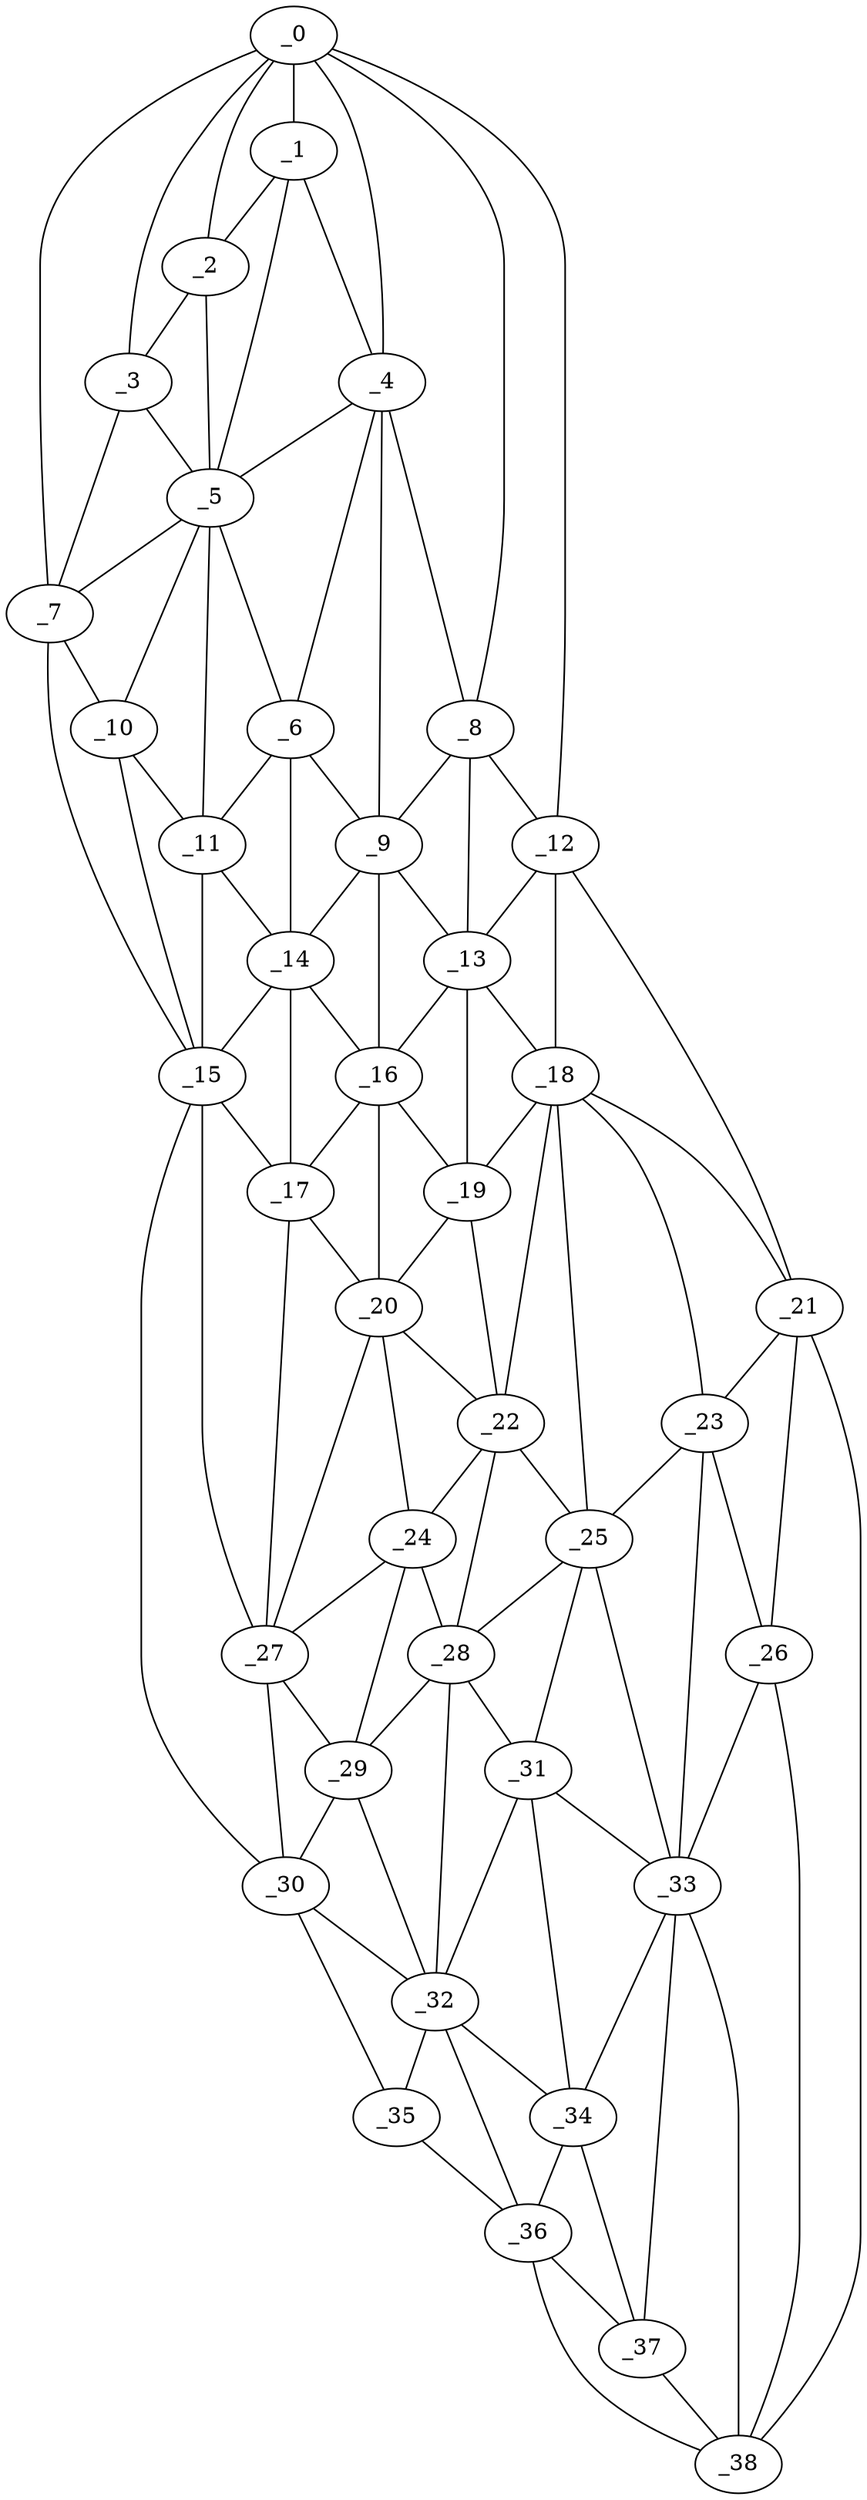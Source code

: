 graph "obj100__305.gxl" {
	_0	 [x=3,
		y=96];
	_1	 [x=17,
		y=87];
	_0 -- _1	 [valence=2];
	_2	 [x=17,
		y=93];
	_0 -- _2	 [valence=2];
	_3	 [x=21,
		y=99];
	_0 -- _3	 [valence=2];
	_4	 [x=25,
		y=76];
	_0 -- _4	 [valence=2];
	_7	 [x=37,
		y=102];
	_0 -- _7	 [valence=1];
	_8	 [x=39,
		y=49];
	_0 -- _8	 [valence=2];
	_12	 [x=49,
		y=30];
	_0 -- _12	 [valence=1];
	_1 -- _2	 [valence=1];
	_1 -- _4	 [valence=1];
	_5	 [x=28,
		y=94];
	_1 -- _5	 [valence=2];
	_2 -- _3	 [valence=1];
	_2 -- _5	 [valence=2];
	_3 -- _5	 [valence=2];
	_3 -- _7	 [valence=1];
	_4 -- _5	 [valence=2];
	_6	 [x=37,
		y=78];
	_4 -- _6	 [valence=2];
	_4 -- _8	 [valence=2];
	_9	 [x=41,
		y=61];
	_4 -- _9	 [valence=1];
	_5 -- _6	 [valence=2];
	_5 -- _7	 [valence=2];
	_10	 [x=41,
		y=97];
	_5 -- _10	 [valence=1];
	_11	 [x=43,
		y=84];
	_5 -- _11	 [valence=1];
	_6 -- _9	 [valence=2];
	_6 -- _11	 [valence=2];
	_14	 [x=52,
		y=84];
	_6 -- _14	 [valence=1];
	_7 -- _10	 [valence=2];
	_15	 [x=55,
		y=95];
	_7 -- _15	 [valence=1];
	_8 -- _9	 [valence=2];
	_8 -- _12	 [valence=2];
	_13	 [x=50,
		y=42];
	_8 -- _13	 [valence=1];
	_9 -- _13	 [valence=1];
	_9 -- _14	 [valence=2];
	_16	 [x=69,
		y=64];
	_9 -- _16	 [valence=2];
	_10 -- _11	 [valence=2];
	_10 -- _15	 [valence=1];
	_11 -- _14	 [valence=2];
	_11 -- _15	 [valence=2];
	_12 -- _13	 [valence=2];
	_18	 [x=72,
		y=31];
	_12 -- _18	 [valence=1];
	_21	 [x=80,
		y=14];
	_12 -- _21	 [valence=1];
	_13 -- _16	 [valence=2];
	_13 -- _18	 [valence=2];
	_19	 [x=72,
		y=59];
	_13 -- _19	 [valence=2];
	_14 -- _15	 [valence=2];
	_14 -- _16	 [valence=1];
	_17	 [x=71,
		y=69];
	_14 -- _17	 [valence=2];
	_15 -- _17	 [valence=2];
	_27	 [x=92,
		y=79];
	_15 -- _27	 [valence=1];
	_30	 [x=98,
		y=78];
	_15 -- _30	 [valence=1];
	_16 -- _17	 [valence=2];
	_16 -- _19	 [valence=1];
	_20	 [x=75,
		y=63];
	_16 -- _20	 [valence=2];
	_17 -- _20	 [valence=2];
	_17 -- _27	 [valence=1];
	_18 -- _19	 [valence=1];
	_18 -- _21	 [valence=2];
	_22	 [x=84,
		y=54];
	_18 -- _22	 [valence=1];
	_23	 [x=85,
		y=26];
	_18 -- _23	 [valence=2];
	_25	 [x=88,
		y=47];
	_18 -- _25	 [valence=2];
	_19 -- _20	 [valence=1];
	_19 -- _22	 [valence=2];
	_20 -- _22	 [valence=2];
	_24	 [x=85,
		y=59];
	_20 -- _24	 [valence=1];
	_20 -- _27	 [valence=2];
	_21 -- _23	 [valence=2];
	_26	 [x=92,
		y=20];
	_21 -- _26	 [valence=2];
	_38	 [x=123,
		y=24];
	_21 -- _38	 [valence=1];
	_22 -- _24	 [valence=2];
	_22 -- _25	 [valence=2];
	_28	 [x=97,
		y=62];
	_22 -- _28	 [valence=1];
	_23 -- _25	 [valence=1];
	_23 -- _26	 [valence=2];
	_33	 [x=110,
		y=43];
	_23 -- _33	 [valence=2];
	_24 -- _27	 [valence=2];
	_24 -- _28	 [valence=2];
	_29	 [x=98,
		y=72];
	_24 -- _29	 [valence=2];
	_25 -- _28	 [valence=2];
	_31	 [x=105,
		y=49];
	_25 -- _31	 [valence=2];
	_25 -- _33	 [valence=1];
	_26 -- _33	 [valence=1];
	_26 -- _38	 [valence=1];
	_27 -- _29	 [valence=2];
	_27 -- _30	 [valence=2];
	_28 -- _29	 [valence=2];
	_28 -- _31	 [valence=1];
	_32	 [x=109,
		y=65];
	_28 -- _32	 [valence=2];
	_29 -- _30	 [valence=1];
	_29 -- _32	 [valence=2];
	_30 -- _32	 [valence=2];
	_35	 [x=116,
		y=66];
	_30 -- _35	 [valence=1];
	_31 -- _32	 [valence=2];
	_31 -- _33	 [valence=2];
	_34	 [x=116,
		y=52];
	_31 -- _34	 [valence=2];
	_32 -- _34	 [valence=2];
	_32 -- _35	 [valence=1];
	_36	 [x=120,
		y=60];
	_32 -- _36	 [valence=2];
	_33 -- _34	 [valence=1];
	_37	 [x=121,
		y=47];
	_33 -- _37	 [valence=2];
	_33 -- _38	 [valence=2];
	_34 -- _36	 [valence=2];
	_34 -- _37	 [valence=2];
	_35 -- _36	 [valence=1];
	_36 -- _37	 [valence=1];
	_36 -- _38	 [valence=1];
	_37 -- _38	 [valence=1];
}

